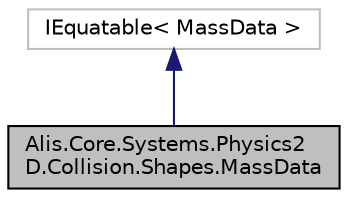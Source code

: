 digraph "Alis.Core.Systems.Physics2D.Collision.Shapes.MassData"
{
 // LATEX_PDF_SIZE
  edge [fontname="Helvetica",fontsize="10",labelfontname="Helvetica",labelfontsize="10"];
  node [fontname="Helvetica",fontsize="10",shape=record];
  Node1 [label="Alis.Core.Systems.Physics2\lD.Collision.Shapes.MassData",height=0.2,width=0.4,color="black", fillcolor="grey75", style="filled", fontcolor="black",tooltip="This holds the mass data computed for a shape."];
  Node2 -> Node1 [dir="back",color="midnightblue",fontsize="10",style="solid",fontname="Helvetica"];
  Node2 [label="IEquatable\< MassData \>",height=0.2,width=0.4,color="grey75", fillcolor="white", style="filled",tooltip=" "];
}
